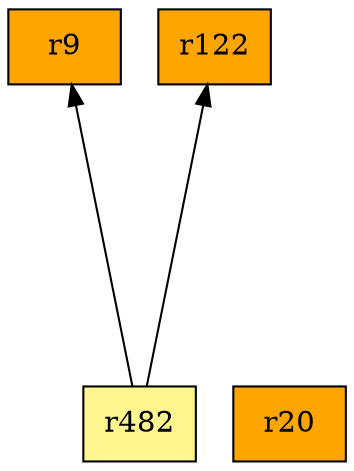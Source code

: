 digraph G {
rankdir=BT;ranksep="2.0";
"r9" [shape=record,fillcolor=orange,style=filled,label="{r9}"];
"r122" [shape=record,fillcolor=orange,style=filled,label="{r122}"];
"r20" [shape=record,fillcolor=orange,style=filled,label="{r20}"];
"r482" [shape=record,fillcolor=khaki1,style=filled,label="{r482}"];
"r482" -> "r9"
"r482" -> "r122"
}